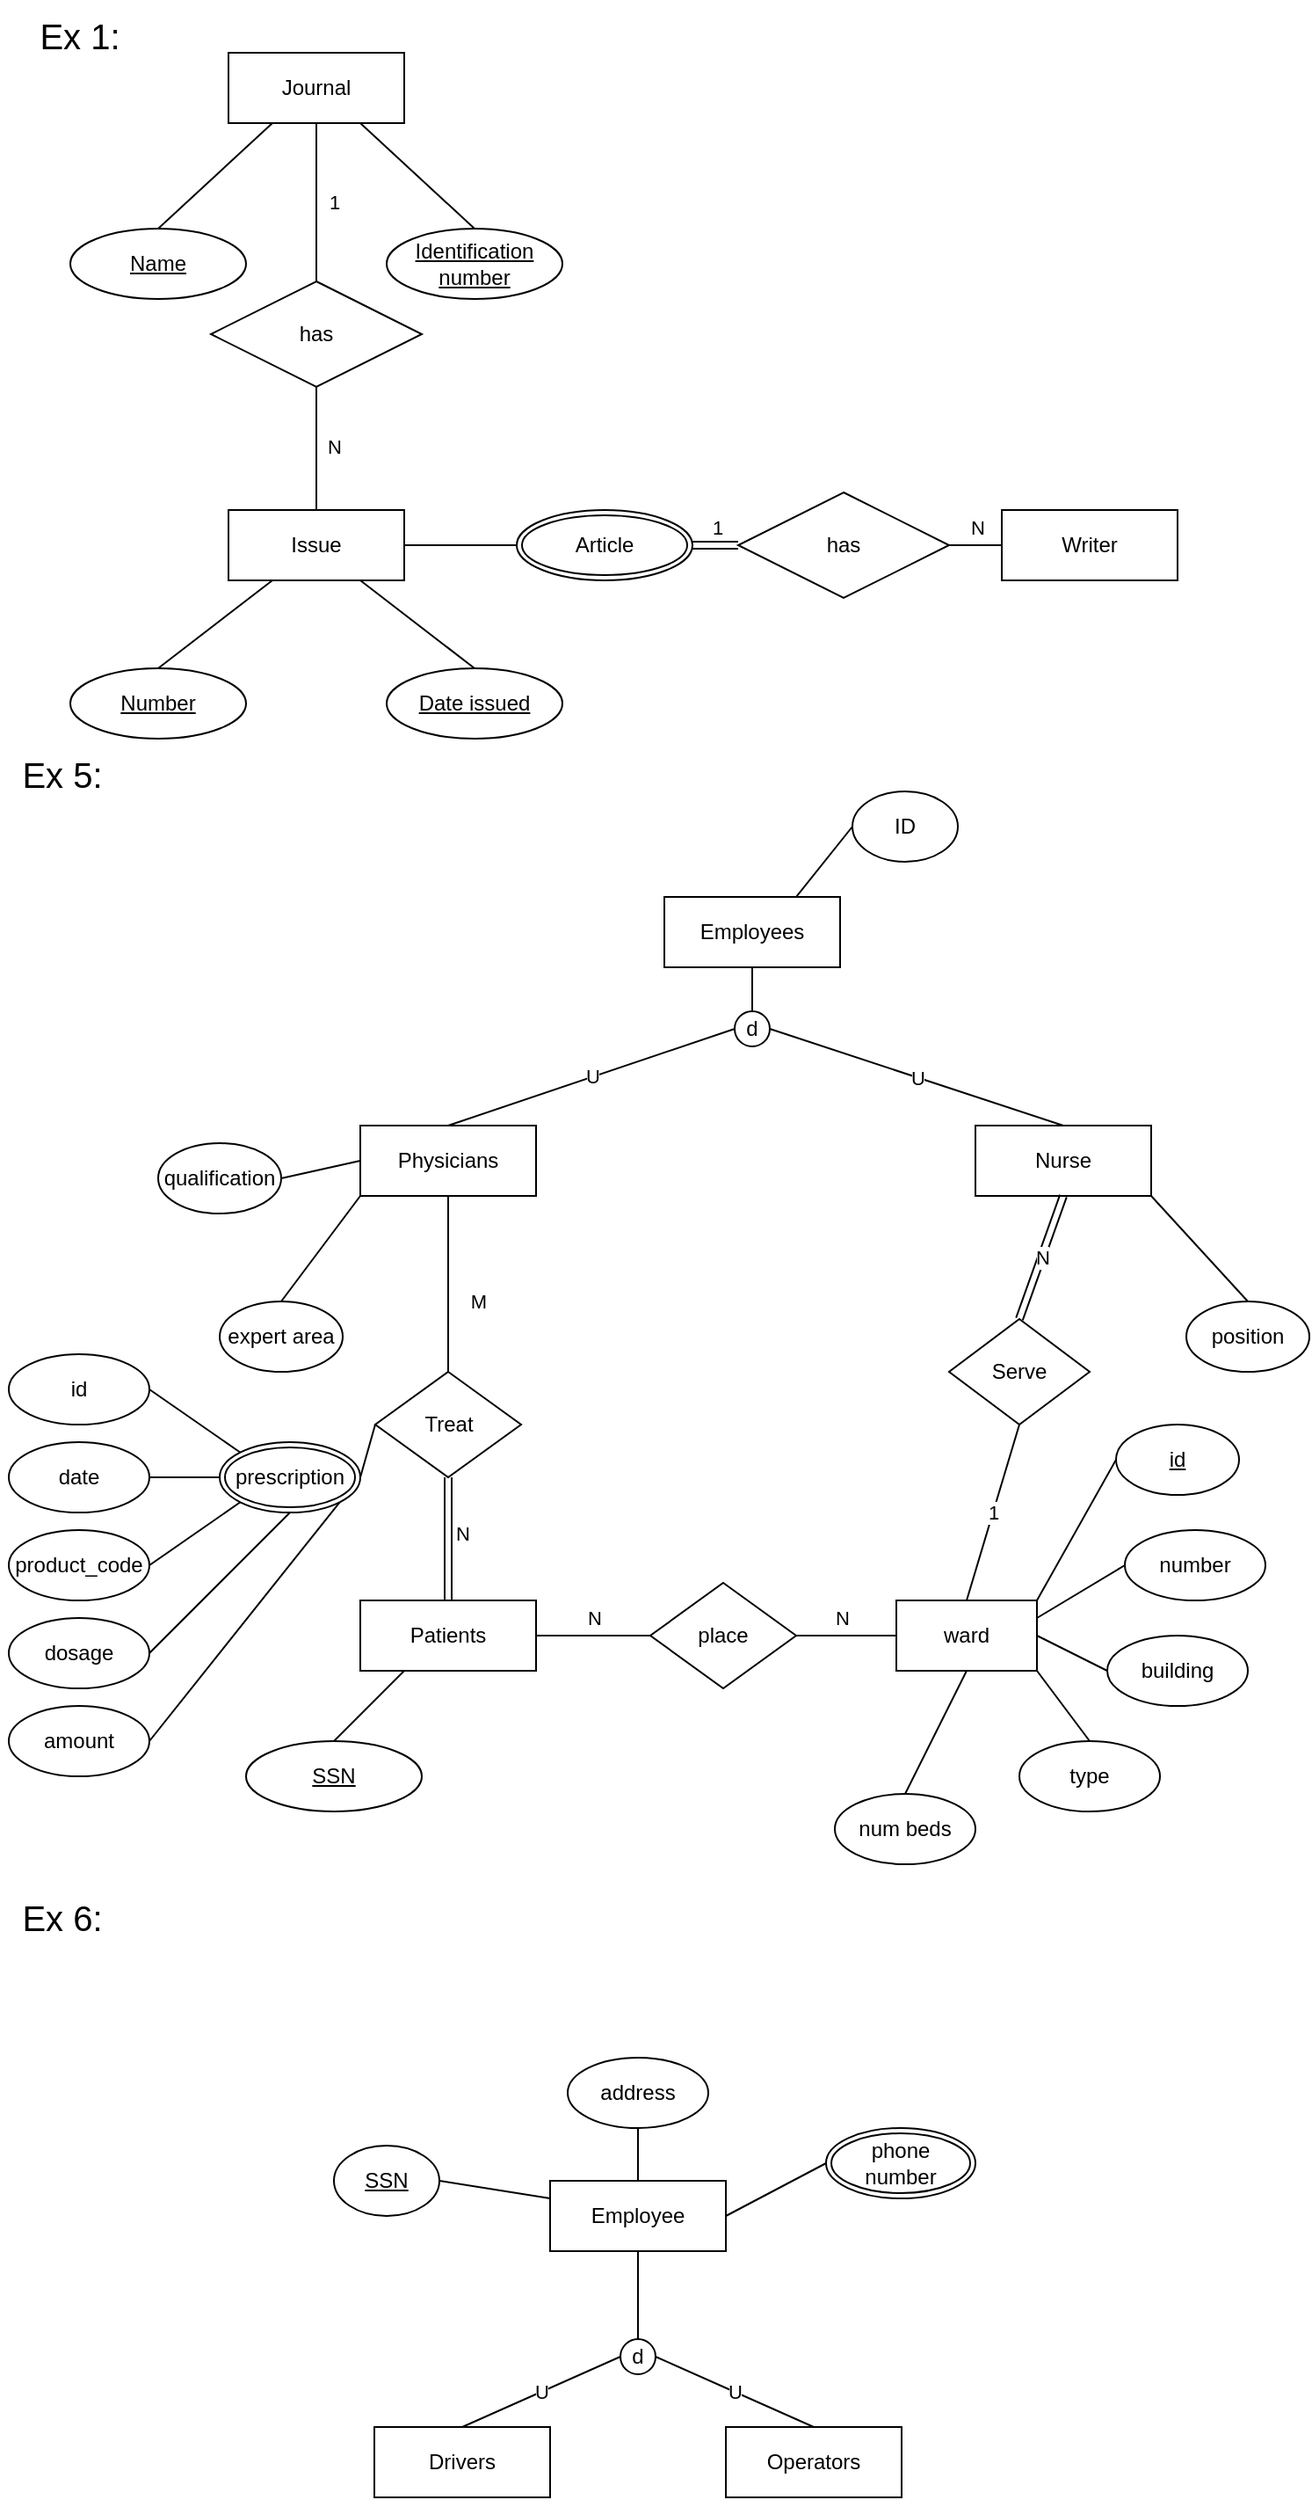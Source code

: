 <mxfile version="26.0.11">
  <diagram name="Page-1" id="UIqGySTKk7pjum6FMVzx">
    <mxGraphModel dx="1194" dy="774" grid="1" gridSize="10" guides="1" tooltips="1" connect="1" arrows="1" fold="1" page="1" pageScale="1" pageWidth="827" pageHeight="1169" math="0" shadow="0">
      <root>
        <mxCell id="0" />
        <mxCell id="1" parent="0" />
        <mxCell id="qwg6jyPVRreggVjpBVyG-2" value="&lt;font style=&quot;font-size: 20px;&quot;&gt;Ex 1:&lt;/font&gt;" style="text;html=1;align=center;verticalAlign=middle;resizable=0;points=[];autosize=1;strokeColor=none;fillColor=none;" parent="1" vertex="1">
          <mxGeometry x="30" y="10" width="70" height="40" as="geometry" />
        </mxCell>
        <mxCell id="-CfiqT4lN5I3vNptZYs3-5" value="" style="endArrow=none;html=1;rounded=0;entryX=0.25;entryY=1;entryDx=0;entryDy=0;exitX=0.5;exitY=0;exitDx=0;exitDy=0;" parent="1" source="-CfiqT4lN5I3vNptZYs3-27" target="-CfiqT4lN5I3vNptZYs3-28" edge="1">
          <mxGeometry width="50" height="50" relative="1" as="geometry">
            <mxPoint x="120" y="140" as="sourcePoint" />
            <mxPoint x="160" y="100" as="targetPoint" />
          </mxGeometry>
        </mxCell>
        <mxCell id="-CfiqT4lN5I3vNptZYs3-6" value="" style="endArrow=none;html=1;rounded=0;exitX=0.5;exitY=0;exitDx=0;exitDy=0;entryX=0.75;entryY=1;entryDx=0;entryDy=0;" parent="1" source="-CfiqT4lN5I3vNptZYs3-29" target="-CfiqT4lN5I3vNptZYs3-28" edge="1">
          <mxGeometry width="50" height="50" relative="1" as="geometry">
            <mxPoint x="277.574" y="151.716" as="sourcePoint" />
            <mxPoint x="210" y="90" as="targetPoint" />
          </mxGeometry>
        </mxCell>
        <mxCell id="-CfiqT4lN5I3vNptZYs3-9" value="" style="endArrow=none;html=1;rounded=0;entryX=0.5;entryY=0;entryDx=0;entryDy=0;exitX=0.5;exitY=1;exitDx=0;exitDy=0;" parent="1" source="-CfiqT4lN5I3vNptZYs3-28" target="-CfiqT4lN5I3vNptZYs3-30" edge="1">
          <mxGeometry width="50" height="50" relative="1" as="geometry">
            <mxPoint x="190" y="100" as="sourcePoint" />
            <mxPoint x="200" y="160" as="targetPoint" />
          </mxGeometry>
        </mxCell>
        <mxCell id="-CfiqT4lN5I3vNptZYs3-10" value="1" style="edgeLabel;html=1;align=center;verticalAlign=middle;resizable=0;points=[];" parent="-CfiqT4lN5I3vNptZYs3-9" vertex="1" connectable="0">
          <mxGeometry relative="1" as="geometry">
            <mxPoint x="10" as="offset" />
          </mxGeometry>
        </mxCell>
        <mxCell id="-CfiqT4lN5I3vNptZYs3-11" value="" style="endArrow=none;html=1;rounded=0;entryX=0.5;entryY=0;entryDx=0;entryDy=0;exitX=0.5;exitY=1;exitDx=0;exitDy=0;" parent="1" source="-CfiqT4lN5I3vNptZYs3-30" target="-CfiqT4lN5I3vNptZYs3-31" edge="1">
          <mxGeometry width="50" height="50" relative="1" as="geometry">
            <mxPoint x="200" y="240" as="sourcePoint" />
            <mxPoint x="200" y="290" as="targetPoint" />
          </mxGeometry>
        </mxCell>
        <mxCell id="-CfiqT4lN5I3vNptZYs3-13" value="N" style="edgeLabel;html=1;align=center;verticalAlign=middle;resizable=0;points=[];" parent="-CfiqT4lN5I3vNptZYs3-11" vertex="1" connectable="0">
          <mxGeometry x="-0.05" y="2" relative="1" as="geometry">
            <mxPoint x="8" as="offset" />
          </mxGeometry>
        </mxCell>
        <mxCell id="-CfiqT4lN5I3vNptZYs3-17" value="" style="endArrow=none;html=1;rounded=0;exitX=0.5;exitY=0;exitDx=0;exitDy=0;entryX=0.25;entryY=1;entryDx=0;entryDy=0;" parent="1" source="-CfiqT4lN5I3vNptZYs3-33" target="-CfiqT4lN5I3vNptZYs3-31" edge="1">
          <mxGeometry width="50" height="50" relative="1" as="geometry">
            <mxPoint x="122.426" y="411.716" as="sourcePoint" />
            <mxPoint x="170" y="350" as="targetPoint" />
          </mxGeometry>
        </mxCell>
        <mxCell id="-CfiqT4lN5I3vNptZYs3-19" value="" style="endArrow=none;html=1;rounded=0;exitX=0.5;exitY=0;exitDx=0;exitDy=0;entryX=0.75;entryY=1;entryDx=0;entryDy=0;" parent="1" source="-CfiqT4lN5I3vNptZYs3-34" target="-CfiqT4lN5I3vNptZYs3-31" edge="1">
          <mxGeometry width="50" height="50" relative="1" as="geometry">
            <mxPoint x="267.574" y="411.716" as="sourcePoint" />
            <mxPoint x="230" y="350" as="targetPoint" />
          </mxGeometry>
        </mxCell>
        <mxCell id="-CfiqT4lN5I3vNptZYs3-27" value="Name" style="ellipse;whiteSpace=wrap;html=1;align=center;fontStyle=4;" parent="1" vertex="1">
          <mxGeometry x="60" y="140" width="100" height="40" as="geometry" />
        </mxCell>
        <mxCell id="-CfiqT4lN5I3vNptZYs3-28" value="Journal" style="whiteSpace=wrap;html=1;align=center;" parent="1" vertex="1">
          <mxGeometry x="150" y="40" width="100" height="40" as="geometry" />
        </mxCell>
        <mxCell id="-CfiqT4lN5I3vNptZYs3-29" value="Identification number" style="ellipse;whiteSpace=wrap;html=1;align=center;fontStyle=4;" parent="1" vertex="1">
          <mxGeometry x="240" y="140" width="100" height="40" as="geometry" />
        </mxCell>
        <mxCell id="-CfiqT4lN5I3vNptZYs3-30" value="has" style="shape=rhombus;perimeter=rhombusPerimeter;whiteSpace=wrap;html=1;align=center;" parent="1" vertex="1">
          <mxGeometry x="140" y="170" width="120" height="60" as="geometry" />
        </mxCell>
        <mxCell id="-CfiqT4lN5I3vNptZYs3-31" value="Issue" style="whiteSpace=wrap;html=1;align=center;" parent="1" vertex="1">
          <mxGeometry x="150" y="300" width="100" height="40" as="geometry" />
        </mxCell>
        <mxCell id="-CfiqT4lN5I3vNptZYs3-33" value="Number" style="ellipse;whiteSpace=wrap;html=1;align=center;fontStyle=4;" parent="1" vertex="1">
          <mxGeometry x="60" y="390" width="100" height="40" as="geometry" />
        </mxCell>
        <mxCell id="-CfiqT4lN5I3vNptZYs3-34" value="Date issued" style="ellipse;whiteSpace=wrap;html=1;align=center;fontStyle=4;" parent="1" vertex="1">
          <mxGeometry x="240" y="390" width="100" height="40" as="geometry" />
        </mxCell>
        <mxCell id="-CfiqT4lN5I3vNptZYs3-37" value="Article" style="ellipse;shape=doubleEllipse;margin=3;whiteSpace=wrap;html=1;align=center;" parent="1" vertex="1">
          <mxGeometry x="314" y="300" width="100" height="40" as="geometry" />
        </mxCell>
        <mxCell id="-CfiqT4lN5I3vNptZYs3-40" value="" style="endArrow=none;html=1;rounded=0;exitX=1;exitY=0.5;exitDx=0;exitDy=0;entryX=0;entryY=0.5;entryDx=0;entryDy=0;" parent="1" source="-CfiqT4lN5I3vNptZYs3-31" target="-CfiqT4lN5I3vNptZYs3-37" edge="1">
          <mxGeometry width="50" height="50" relative="1" as="geometry">
            <mxPoint x="390" y="330" as="sourcePoint" />
            <mxPoint x="440" y="280" as="targetPoint" />
          </mxGeometry>
        </mxCell>
        <mxCell id="-CfiqT4lN5I3vNptZYs3-41" value="has" style="shape=rhombus;perimeter=rhombusPerimeter;whiteSpace=wrap;html=1;align=center;" parent="1" vertex="1">
          <mxGeometry x="440" y="290" width="120" height="60" as="geometry" />
        </mxCell>
        <mxCell id="-CfiqT4lN5I3vNptZYs3-44" value="Writer" style="whiteSpace=wrap;html=1;align=center;" parent="1" vertex="1">
          <mxGeometry x="590" y="300" width="100" height="40" as="geometry" />
        </mxCell>
        <mxCell id="-CfiqT4lN5I3vNptZYs3-45" value="" style="endArrow=none;html=1;rounded=0;exitX=1;exitY=0.5;exitDx=0;exitDy=0;shape=link;entryX=0;entryY=0.5;entryDx=0;entryDy=0;" parent="1" source="-CfiqT4lN5I3vNptZYs3-37" target="-CfiqT4lN5I3vNptZYs3-41" edge="1">
          <mxGeometry relative="1" as="geometry">
            <mxPoint x="340" y="310" as="sourcePoint" />
            <mxPoint x="460" y="320" as="targetPoint" />
          </mxGeometry>
        </mxCell>
        <mxCell id="-CfiqT4lN5I3vNptZYs3-48" value="1" style="edgeLabel;html=1;align=center;verticalAlign=middle;resizable=0;points=[];" parent="-CfiqT4lN5I3vNptZYs3-45" vertex="1" connectable="0">
          <mxGeometry x="0.248" y="2" relative="1" as="geometry">
            <mxPoint x="-2" y="-8" as="offset" />
          </mxGeometry>
        </mxCell>
        <mxCell id="-CfiqT4lN5I3vNptZYs3-47" value="" style="endArrow=none;html=1;rounded=0;exitX=1;exitY=0.5;exitDx=0;exitDy=0;entryX=0;entryY=0.5;entryDx=0;entryDy=0;" parent="1" source="-CfiqT4lN5I3vNptZYs3-41" target="-CfiqT4lN5I3vNptZYs3-44" edge="1">
          <mxGeometry relative="1" as="geometry">
            <mxPoint x="340" y="310" as="sourcePoint" />
            <mxPoint x="500" y="310" as="targetPoint" />
          </mxGeometry>
        </mxCell>
        <mxCell id="-CfiqT4lN5I3vNptZYs3-49" value="N" style="edgeLabel;html=1;align=center;verticalAlign=middle;resizable=0;points=[];" parent="-CfiqT4lN5I3vNptZYs3-47" vertex="1" connectable="0">
          <mxGeometry x="-0.562" y="-1" relative="1" as="geometry">
            <mxPoint x="9" y="-11" as="offset" />
          </mxGeometry>
        </mxCell>
        <mxCell id="hLEr48G3wW9EDYC4J8op-1" value="&lt;font style=&quot;font-size: 20px;&quot;&gt;Ex 5:&lt;/font&gt;" style="text;html=1;align=center;verticalAlign=middle;resizable=0;points=[];autosize=1;strokeColor=none;fillColor=none;" vertex="1" parent="1">
          <mxGeometry x="20" y="430" width="70" height="40" as="geometry" />
        </mxCell>
        <mxCell id="hLEr48G3wW9EDYC4J8op-2" value="Employees" style="whiteSpace=wrap;html=1;align=center;" vertex="1" parent="1">
          <mxGeometry x="398" y="520" width="100" height="40" as="geometry" />
        </mxCell>
        <mxCell id="hLEr48G3wW9EDYC4J8op-6" value="Physicians" style="whiteSpace=wrap;html=1;align=center;" vertex="1" parent="1">
          <mxGeometry x="225" y="650" width="100" height="40" as="geometry" />
        </mxCell>
        <mxCell id="hLEr48G3wW9EDYC4J8op-8" value="Nurse" style="whiteSpace=wrap;html=1;align=center;" vertex="1" parent="1">
          <mxGeometry x="575" y="650" width="100" height="40" as="geometry" />
        </mxCell>
        <mxCell id="hLEr48G3wW9EDYC4J8op-9" value="" style="endArrow=none;html=1;rounded=0;exitX=0.5;exitY=1;exitDx=0;exitDy=0;entryX=0.5;entryY=0;entryDx=0;entryDy=0;" edge="1" parent="1" source="hLEr48G3wW9EDYC4J8op-2" target="hLEr48G3wW9EDYC4J8op-11">
          <mxGeometry relative="1" as="geometry">
            <mxPoint x="395" y="710" as="sourcePoint" />
            <mxPoint x="448" y="580" as="targetPoint" />
          </mxGeometry>
        </mxCell>
        <mxCell id="hLEr48G3wW9EDYC4J8op-11" value="d" style="ellipse;whiteSpace=wrap;html=1;aspect=fixed;" vertex="1" parent="1">
          <mxGeometry x="438" y="585" width="20" height="20" as="geometry" />
        </mxCell>
        <mxCell id="hLEr48G3wW9EDYC4J8op-12" value="U" style="endArrow=none;html=1;rounded=0;exitX=0;exitY=0.5;exitDx=0;exitDy=0;entryX=0.5;entryY=0;entryDx=0;entryDy=0;" edge="1" parent="1" source="hLEr48G3wW9EDYC4J8op-11" target="hLEr48G3wW9EDYC4J8op-6">
          <mxGeometry relative="1" as="geometry">
            <mxPoint x="395" y="720" as="sourcePoint" />
            <mxPoint x="555" y="720" as="targetPoint" />
          </mxGeometry>
        </mxCell>
        <mxCell id="hLEr48G3wW9EDYC4J8op-14" value="U" style="endArrow=none;html=1;rounded=0;exitX=1;exitY=0.5;exitDx=0;exitDy=0;entryX=0.5;entryY=0;entryDx=0;entryDy=0;" edge="1" parent="1" source="hLEr48G3wW9EDYC4J8op-11" target="hLEr48G3wW9EDYC4J8op-8">
          <mxGeometry relative="1" as="geometry">
            <mxPoint x="458" y="615" as="sourcePoint" />
            <mxPoint x="458" y="660" as="targetPoint" />
          </mxGeometry>
        </mxCell>
        <mxCell id="hLEr48G3wW9EDYC4J8op-16" value="ID" style="ellipse;whiteSpace=wrap;html=1;align=center;" vertex="1" parent="1">
          <mxGeometry x="505" y="460" width="60" height="40" as="geometry" />
        </mxCell>
        <mxCell id="hLEr48G3wW9EDYC4J8op-17" value="" style="endArrow=none;html=1;rounded=0;exitX=0.75;exitY=0;exitDx=0;exitDy=0;entryX=0;entryY=0.5;entryDx=0;entryDy=0;" edge="1" parent="1" source="hLEr48G3wW9EDYC4J8op-2" target="hLEr48G3wW9EDYC4J8op-16">
          <mxGeometry relative="1" as="geometry">
            <mxPoint x="395" y="710" as="sourcePoint" />
            <mxPoint x="515" y="490" as="targetPoint" />
          </mxGeometry>
        </mxCell>
        <mxCell id="hLEr48G3wW9EDYC4J8op-18" value="qualification" style="ellipse;whiteSpace=wrap;html=1;align=center;" vertex="1" parent="1">
          <mxGeometry x="110" y="660" width="70" height="40" as="geometry" />
        </mxCell>
        <mxCell id="hLEr48G3wW9EDYC4J8op-19" value="expert area" style="ellipse;whiteSpace=wrap;html=1;align=center;" vertex="1" parent="1">
          <mxGeometry x="145" y="750" width="70" height="40" as="geometry" />
        </mxCell>
        <mxCell id="hLEr48G3wW9EDYC4J8op-20" value="" style="endArrow=none;html=1;rounded=0;exitX=0;exitY=0.5;exitDx=0;exitDy=0;entryX=1;entryY=0.5;entryDx=0;entryDy=0;" edge="1" parent="1" source="hLEr48G3wW9EDYC4J8op-6" target="hLEr48G3wW9EDYC4J8op-18">
          <mxGeometry relative="1" as="geometry">
            <mxPoint x="395" y="710" as="sourcePoint" />
            <mxPoint x="555" y="710" as="targetPoint" />
          </mxGeometry>
        </mxCell>
        <mxCell id="hLEr48G3wW9EDYC4J8op-21" value="" style="endArrow=none;html=1;rounded=0;exitX=0;exitY=1;exitDx=0;exitDy=0;entryX=0.5;entryY=0;entryDx=0;entryDy=0;" edge="1" parent="1" source="hLEr48G3wW9EDYC4J8op-6" target="hLEr48G3wW9EDYC4J8op-19">
          <mxGeometry relative="1" as="geometry">
            <mxPoint x="235" y="680" as="sourcePoint" />
            <mxPoint x="190" y="690" as="targetPoint" />
          </mxGeometry>
        </mxCell>
        <mxCell id="hLEr48G3wW9EDYC4J8op-23" value="position" style="ellipse;whiteSpace=wrap;html=1;align=center;" vertex="1" parent="1">
          <mxGeometry x="695" y="750" width="70" height="40" as="geometry" />
        </mxCell>
        <mxCell id="hLEr48G3wW9EDYC4J8op-25" value="" style="endArrow=none;html=1;rounded=0;exitX=1;exitY=1;exitDx=0;exitDy=0;entryX=0.5;entryY=0;entryDx=0;entryDy=0;" edge="1" parent="1" source="hLEr48G3wW9EDYC4J8op-8" target="hLEr48G3wW9EDYC4J8op-23">
          <mxGeometry relative="1" as="geometry">
            <mxPoint x="685" y="680" as="sourcePoint" />
            <mxPoint x="755" y="690" as="targetPoint" />
          </mxGeometry>
        </mxCell>
        <mxCell id="hLEr48G3wW9EDYC4J8op-26" value="Treat" style="shape=rhombus;perimeter=rhombusPerimeter;whiteSpace=wrap;html=1;align=center;" vertex="1" parent="1">
          <mxGeometry x="233.5" y="790" width="83" height="60" as="geometry" />
        </mxCell>
        <mxCell id="hLEr48G3wW9EDYC4J8op-27" value="M" style="endArrow=none;html=1;rounded=0;exitX=0.5;exitY=1;exitDx=0;exitDy=0;entryX=0.5;entryY=0;entryDx=0;entryDy=0;" edge="1" parent="1" source="hLEr48G3wW9EDYC4J8op-6" target="hLEr48G3wW9EDYC4J8op-26">
          <mxGeometry x="0.197" y="17" relative="1" as="geometry">
            <mxPoint x="395" y="710" as="sourcePoint" />
            <mxPoint x="555" y="710" as="targetPoint" />
            <mxPoint as="offset" />
          </mxGeometry>
        </mxCell>
        <mxCell id="hLEr48G3wW9EDYC4J8op-28" value="Patients" style="whiteSpace=wrap;html=1;align=center;" vertex="1" parent="1">
          <mxGeometry x="225" y="920" width="100" height="40" as="geometry" />
        </mxCell>
        <mxCell id="hLEr48G3wW9EDYC4J8op-29" value="N" style="shape=link;html=1;rounded=0;exitX=0.5;exitY=1;exitDx=0;exitDy=0;entryX=0.5;entryY=0;entryDx=0;entryDy=0;" edge="1" parent="1" source="hLEr48G3wW9EDYC4J8op-26" target="hLEr48G3wW9EDYC4J8op-28">
          <mxGeometry x="-0.095" y="8" relative="1" as="geometry">
            <mxPoint x="395" y="780" as="sourcePoint" />
            <mxPoint x="555" y="780" as="targetPoint" />
            <mxPoint as="offset" />
          </mxGeometry>
        </mxCell>
        <mxCell id="hLEr48G3wW9EDYC4J8op-32" value="" style="endArrow=none;html=1;rounded=0;exitX=0;exitY=0.5;exitDx=0;exitDy=0;entryX=1;entryY=0.5;entryDx=0;entryDy=0;" edge="1" parent="1" source="hLEr48G3wW9EDYC4J8op-26" target="hLEr48G3wW9EDYC4J8op-49">
          <mxGeometry relative="1" as="geometry">
            <mxPoint x="395" y="780" as="sourcePoint" />
            <mxPoint x="220" y="840" as="targetPoint" />
          </mxGeometry>
        </mxCell>
        <mxCell id="hLEr48G3wW9EDYC4J8op-33" value="id" style="ellipse;whiteSpace=wrap;html=1;align=center;" vertex="1" parent="1">
          <mxGeometry x="25" y="780" width="80" height="40" as="geometry" />
        </mxCell>
        <mxCell id="hLEr48G3wW9EDYC4J8op-34" value="date" style="ellipse;whiteSpace=wrap;html=1;align=center;" vertex="1" parent="1">
          <mxGeometry x="25" y="830" width="80" height="40" as="geometry" />
        </mxCell>
        <mxCell id="hLEr48G3wW9EDYC4J8op-35" value="product_code" style="ellipse;whiteSpace=wrap;html=1;align=center;" vertex="1" parent="1">
          <mxGeometry x="25" y="880" width="80" height="40" as="geometry" />
        </mxCell>
        <mxCell id="hLEr48G3wW9EDYC4J8op-36" value="dosage" style="ellipse;whiteSpace=wrap;html=1;align=center;" vertex="1" parent="1">
          <mxGeometry x="25" y="930" width="80" height="40" as="geometry" />
        </mxCell>
        <mxCell id="hLEr48G3wW9EDYC4J8op-37" value="" style="endArrow=none;html=1;rounded=0;exitX=0;exitY=0;exitDx=0;exitDy=0;entryX=1;entryY=0.5;entryDx=0;entryDy=0;" edge="1" parent="1" source="hLEr48G3wW9EDYC4J8op-49" target="hLEr48G3wW9EDYC4J8op-33">
          <mxGeometry relative="1" as="geometry">
            <mxPoint x="140" y="840" as="sourcePoint" />
            <mxPoint x="520" y="740" as="targetPoint" />
          </mxGeometry>
        </mxCell>
        <mxCell id="hLEr48G3wW9EDYC4J8op-38" value="" style="endArrow=none;html=1;rounded=0;exitX=0;exitY=0.5;exitDx=0;exitDy=0;entryX=1;entryY=0.5;entryDx=0;entryDy=0;" edge="1" parent="1" source="hLEr48G3wW9EDYC4J8op-49" target="hLEr48G3wW9EDYC4J8op-34">
          <mxGeometry relative="1" as="geometry">
            <mxPoint x="151.716" y="854.142" as="sourcePoint" />
            <mxPoint x="115" y="810" as="targetPoint" />
          </mxGeometry>
        </mxCell>
        <mxCell id="hLEr48G3wW9EDYC4J8op-39" value="" style="endArrow=none;html=1;rounded=0;exitX=0;exitY=1;exitDx=0;exitDy=0;entryX=1;entryY=0.5;entryDx=0;entryDy=0;" edge="1" parent="1" source="hLEr48G3wW9EDYC4J8op-49" target="hLEr48G3wW9EDYC4J8op-35">
          <mxGeometry relative="1" as="geometry">
            <mxPoint x="180" y="860" as="sourcePoint" />
            <mxPoint x="115" y="860" as="targetPoint" />
          </mxGeometry>
        </mxCell>
        <mxCell id="hLEr48G3wW9EDYC4J8op-40" value="" style="endArrow=none;html=1;rounded=0;exitX=0.5;exitY=1;exitDx=0;exitDy=0;entryX=1;entryY=0.5;entryDx=0;entryDy=0;" edge="1" parent="1" source="hLEr48G3wW9EDYC4J8op-49" target="hLEr48G3wW9EDYC4J8op-36">
          <mxGeometry relative="1" as="geometry">
            <mxPoint x="208.284" y="854.142" as="sourcePoint" />
            <mxPoint x="115" y="910" as="targetPoint" />
          </mxGeometry>
        </mxCell>
        <mxCell id="hLEr48G3wW9EDYC4J8op-41" value="amount" style="ellipse;whiteSpace=wrap;html=1;align=center;" vertex="1" parent="1">
          <mxGeometry x="25" y="980" width="80" height="40" as="geometry" />
        </mxCell>
        <mxCell id="hLEr48G3wW9EDYC4J8op-42" value="" style="endArrow=none;html=1;rounded=0;exitX=1;exitY=1;exitDx=0;exitDy=0;entryX=1;entryY=0.5;entryDx=0;entryDy=0;" edge="1" parent="1" source="hLEr48G3wW9EDYC4J8op-49" target="hLEr48G3wW9EDYC4J8op-41">
          <mxGeometry relative="1" as="geometry">
            <mxPoint x="208.284" y="854.142" as="sourcePoint" />
            <mxPoint x="520" y="740" as="targetPoint" />
          </mxGeometry>
        </mxCell>
        <mxCell id="hLEr48G3wW9EDYC4J8op-44" value="place" style="shape=rhombus;perimeter=rhombusPerimeter;whiteSpace=wrap;html=1;align=center;" vertex="1" parent="1">
          <mxGeometry x="390" y="910" width="83" height="60" as="geometry" />
        </mxCell>
        <mxCell id="hLEr48G3wW9EDYC4J8op-45" value="N" style="endArrow=none;html=1;rounded=0;exitX=1;exitY=0.5;exitDx=0;exitDy=0;entryX=0;entryY=0.5;entryDx=0;entryDy=0;" edge="1" parent="1" source="hLEr48G3wW9EDYC4J8op-28" target="hLEr48G3wW9EDYC4J8op-44">
          <mxGeometry y="10" relative="1" as="geometry">
            <mxPoint x="230" y="850" as="sourcePoint" />
            <mxPoint x="115" y="1010" as="targetPoint" />
            <mxPoint as="offset" />
          </mxGeometry>
        </mxCell>
        <mxCell id="hLEr48G3wW9EDYC4J8op-47" value="SSN" style="ellipse;whiteSpace=wrap;html=1;align=center;fontStyle=4;" vertex="1" parent="1">
          <mxGeometry x="160" y="1000" width="100" height="40" as="geometry" />
        </mxCell>
        <mxCell id="hLEr48G3wW9EDYC4J8op-48" value="" style="endArrow=none;html=1;rounded=0;exitX=0.25;exitY=1;exitDx=0;exitDy=0;entryX=0.5;entryY=0;entryDx=0;entryDy=0;" edge="1" parent="1" source="hLEr48G3wW9EDYC4J8op-28" target="hLEr48G3wW9EDYC4J8op-47">
          <mxGeometry relative="1" as="geometry">
            <mxPoint x="230" y="850" as="sourcePoint" />
            <mxPoint x="115" y="1010" as="targetPoint" />
          </mxGeometry>
        </mxCell>
        <mxCell id="hLEr48G3wW9EDYC4J8op-49" value="prescription" style="ellipse;shape=doubleEllipse;margin=3;whiteSpace=wrap;html=1;align=center;" vertex="1" parent="1">
          <mxGeometry x="145" y="830" width="80" height="40" as="geometry" />
        </mxCell>
        <mxCell id="hLEr48G3wW9EDYC4J8op-50" value="ward" style="whiteSpace=wrap;html=1;align=center;" vertex="1" parent="1">
          <mxGeometry x="530" y="920" width="80" height="40" as="geometry" />
        </mxCell>
        <mxCell id="hLEr48G3wW9EDYC4J8op-51" value="N" style="endArrow=none;html=1;rounded=0;exitX=1;exitY=0.5;exitDx=0;exitDy=0;entryX=0;entryY=0.5;entryDx=0;entryDy=0;" edge="1" parent="1" source="hLEr48G3wW9EDYC4J8op-44" target="hLEr48G3wW9EDYC4J8op-50">
          <mxGeometry x="-0.111" y="10" relative="1" as="geometry">
            <mxPoint x="335" y="950" as="sourcePoint" />
            <mxPoint x="385" y="950" as="targetPoint" />
            <mxPoint as="offset" />
          </mxGeometry>
        </mxCell>
        <mxCell id="hLEr48G3wW9EDYC4J8op-52" value="Serve" style="shape=rhombus;perimeter=rhombusPerimeter;whiteSpace=wrap;html=1;align=center;" vertex="1" parent="1">
          <mxGeometry x="560" y="760" width="80" height="60" as="geometry" />
        </mxCell>
        <mxCell id="hLEr48G3wW9EDYC4J8op-53" value="N" style="endArrow=none;html=1;rounded=0;exitX=0.5;exitY=1;exitDx=0;exitDy=0;entryX=0.5;entryY=0;entryDx=0;entryDy=0;shape=link;" edge="1" parent="1" source="hLEr48G3wW9EDYC4J8op-8" target="hLEr48G3wW9EDYC4J8op-52">
          <mxGeometry relative="1" as="geometry">
            <mxPoint x="360" y="750" as="sourcePoint" />
            <mxPoint x="520" y="750" as="targetPoint" />
          </mxGeometry>
        </mxCell>
        <mxCell id="hLEr48G3wW9EDYC4J8op-54" value="1" style="endArrow=none;html=1;rounded=0;exitX=0.5;exitY=1;exitDx=0;exitDy=0;entryX=0.5;entryY=0;entryDx=0;entryDy=0;" edge="1" parent="1" source="hLEr48G3wW9EDYC4J8op-52" target="hLEr48G3wW9EDYC4J8op-50">
          <mxGeometry relative="1" as="geometry">
            <mxPoint x="635" y="700" as="sourcePoint" />
            <mxPoint x="610" y="770" as="targetPoint" />
          </mxGeometry>
        </mxCell>
        <mxCell id="hLEr48G3wW9EDYC4J8op-55" value="number" style="ellipse;whiteSpace=wrap;html=1;align=center;" vertex="1" parent="1">
          <mxGeometry x="660" y="880" width="80" height="40" as="geometry" />
        </mxCell>
        <mxCell id="hLEr48G3wW9EDYC4J8op-56" value="building" style="ellipse;whiteSpace=wrap;html=1;align=center;" vertex="1" parent="1">
          <mxGeometry x="650" y="940" width="80" height="40" as="geometry" />
        </mxCell>
        <mxCell id="hLEr48G3wW9EDYC4J8op-57" value="num beds" style="ellipse;whiteSpace=wrap;html=1;align=center;" vertex="1" parent="1">
          <mxGeometry x="495" y="1030" width="80" height="40" as="geometry" />
        </mxCell>
        <mxCell id="hLEr48G3wW9EDYC4J8op-58" value="type" style="ellipse;whiteSpace=wrap;html=1;align=center;" vertex="1" parent="1">
          <mxGeometry x="600" y="1000" width="80" height="40" as="geometry" />
        </mxCell>
        <mxCell id="hLEr48G3wW9EDYC4J8op-60" value="id" style="ellipse;whiteSpace=wrap;html=1;align=center;fontStyle=4;" vertex="1" parent="1">
          <mxGeometry x="655" y="820" width="70" height="40" as="geometry" />
        </mxCell>
        <mxCell id="hLEr48G3wW9EDYC4J8op-61" value="" style="endArrow=none;html=1;rounded=0;exitX=0;exitY=0.5;exitDx=0;exitDy=0;entryX=1;entryY=0;entryDx=0;entryDy=0;" edge="1" parent="1" source="hLEr48G3wW9EDYC4J8op-60" target="hLEr48G3wW9EDYC4J8op-50">
          <mxGeometry relative="1" as="geometry">
            <mxPoint x="610" y="830" as="sourcePoint" />
            <mxPoint x="580" y="930" as="targetPoint" />
          </mxGeometry>
        </mxCell>
        <mxCell id="hLEr48G3wW9EDYC4J8op-62" value="" style="endArrow=none;html=1;rounded=0;exitX=0;exitY=0.5;exitDx=0;exitDy=0;entryX=1;entryY=0.25;entryDx=0;entryDy=0;" edge="1" parent="1" source="hLEr48G3wW9EDYC4J8op-55" target="hLEr48G3wW9EDYC4J8op-50">
          <mxGeometry relative="1" as="geometry">
            <mxPoint x="665" y="850" as="sourcePoint" />
            <mxPoint x="620" y="930" as="targetPoint" />
          </mxGeometry>
        </mxCell>
        <mxCell id="hLEr48G3wW9EDYC4J8op-63" value="" style="endArrow=none;html=1;rounded=0;exitX=0;exitY=0.5;exitDx=0;exitDy=0;entryX=1;entryY=0.5;entryDx=0;entryDy=0;" edge="1" parent="1" source="hLEr48G3wW9EDYC4J8op-56" target="hLEr48G3wW9EDYC4J8op-50">
          <mxGeometry relative="1" as="geometry">
            <mxPoint x="670" y="910" as="sourcePoint" />
            <mxPoint x="620" y="940" as="targetPoint" />
          </mxGeometry>
        </mxCell>
        <mxCell id="hLEr48G3wW9EDYC4J8op-64" value="" style="endArrow=none;html=1;rounded=0;exitX=0.5;exitY=0;exitDx=0;exitDy=0;entryX=1;entryY=1;entryDx=0;entryDy=0;" edge="1" parent="1" source="hLEr48G3wW9EDYC4J8op-58" target="hLEr48G3wW9EDYC4J8op-50">
          <mxGeometry relative="1" as="geometry">
            <mxPoint x="660" y="970" as="sourcePoint" />
            <mxPoint x="620" y="950" as="targetPoint" />
          </mxGeometry>
        </mxCell>
        <mxCell id="hLEr48G3wW9EDYC4J8op-65" value="" style="endArrow=none;html=1;rounded=0;exitX=0.5;exitY=0;exitDx=0;exitDy=0;entryX=0.5;entryY=1;entryDx=0;entryDy=0;" edge="1" parent="1" source="hLEr48G3wW9EDYC4J8op-57" target="hLEr48G3wW9EDYC4J8op-50">
          <mxGeometry relative="1" as="geometry">
            <mxPoint x="650" y="1010" as="sourcePoint" />
            <mxPoint x="620" y="970" as="targetPoint" />
          </mxGeometry>
        </mxCell>
        <mxCell id="hLEr48G3wW9EDYC4J8op-66" value="&lt;font style=&quot;font-size: 20px;&quot;&gt;Ex 6:&lt;/font&gt;" style="text;html=1;align=center;verticalAlign=middle;resizable=0;points=[];autosize=1;strokeColor=none;fillColor=none;" vertex="1" parent="1">
          <mxGeometry x="20" y="1080" width="70" height="40" as="geometry" />
        </mxCell>
        <mxCell id="hLEr48G3wW9EDYC4J8op-67" value="Employee" style="whiteSpace=wrap;html=1;align=center;" vertex="1" parent="1">
          <mxGeometry x="333" y="1250" width="100" height="40" as="geometry" />
        </mxCell>
        <mxCell id="hLEr48G3wW9EDYC4J8op-68" value="Drivers" style="whiteSpace=wrap;html=1;align=center;" vertex="1" parent="1">
          <mxGeometry x="233" y="1390" width="100" height="40" as="geometry" />
        </mxCell>
        <mxCell id="hLEr48G3wW9EDYC4J8op-69" value="Operators" style="whiteSpace=wrap;html=1;align=center;" vertex="1" parent="1">
          <mxGeometry x="433" y="1390" width="100" height="40" as="geometry" />
        </mxCell>
        <mxCell id="hLEr48G3wW9EDYC4J8op-70" value="d" style="ellipse;whiteSpace=wrap;html=1;aspect=fixed;" vertex="1" parent="1">
          <mxGeometry x="373" y="1340" width="20" height="20" as="geometry" />
        </mxCell>
        <mxCell id="hLEr48G3wW9EDYC4J8op-71" value="U" style="endArrow=none;html=1;rounded=0;exitX=0;exitY=0.5;exitDx=0;exitDy=0;entryX=0.5;entryY=0;entryDx=0;entryDy=0;" edge="1" parent="1" source="hLEr48G3wW9EDYC4J8op-70" target="hLEr48G3wW9EDYC4J8op-68">
          <mxGeometry relative="1" as="geometry">
            <mxPoint x="330" y="1475" as="sourcePoint" />
            <mxPoint x="490" y="1475" as="targetPoint" />
          </mxGeometry>
        </mxCell>
        <mxCell id="hLEr48G3wW9EDYC4J8op-72" value="U" style="endArrow=none;html=1;rounded=0;exitX=1;exitY=0.5;exitDx=0;exitDy=0;entryX=0.5;entryY=0;entryDx=0;entryDy=0;" edge="1" parent="1" source="hLEr48G3wW9EDYC4J8op-70" target="hLEr48G3wW9EDYC4J8op-69">
          <mxGeometry relative="1" as="geometry">
            <mxPoint x="393" y="1370" as="sourcePoint" />
            <mxPoint x="393" y="1415" as="targetPoint" />
          </mxGeometry>
        </mxCell>
        <mxCell id="hLEr48G3wW9EDYC4J8op-74" value="" style="endArrow=none;html=1;rounded=0;exitX=0.5;exitY=1;exitDx=0;exitDy=0;entryX=0.5;entryY=0;entryDx=0;entryDy=0;" edge="1" parent="1" source="hLEr48G3wW9EDYC4J8op-67" target="hLEr48G3wW9EDYC4J8op-70">
          <mxGeometry relative="1" as="geometry">
            <mxPoint x="290" y="1190" as="sourcePoint" />
            <mxPoint x="450" y="1190" as="targetPoint" />
          </mxGeometry>
        </mxCell>
        <mxCell id="hLEr48G3wW9EDYC4J8op-75" value="SSN" style="ellipse;whiteSpace=wrap;html=1;align=center;fontStyle=4;" vertex="1" parent="1">
          <mxGeometry x="210" y="1230" width="60" height="40" as="geometry" />
        </mxCell>
        <mxCell id="hLEr48G3wW9EDYC4J8op-76" value="" style="endArrow=none;html=1;rounded=0;exitX=0;exitY=0.25;exitDx=0;exitDy=0;entryX=1;entryY=0.5;entryDx=0;entryDy=0;" edge="1" parent="1" source="hLEr48G3wW9EDYC4J8op-67" target="hLEr48G3wW9EDYC4J8op-75">
          <mxGeometry relative="1" as="geometry">
            <mxPoint x="393" y="1300" as="sourcePoint" />
            <mxPoint x="393" y="1350" as="targetPoint" />
          </mxGeometry>
        </mxCell>
        <mxCell id="hLEr48G3wW9EDYC4J8op-77" value="address" style="ellipse;whiteSpace=wrap;html=1;align=center;" vertex="1" parent="1">
          <mxGeometry x="343" y="1180" width="80" height="40" as="geometry" />
        </mxCell>
        <mxCell id="hLEr48G3wW9EDYC4J8op-78" value="" style="endArrow=none;html=1;rounded=0;exitX=0.5;exitY=0;exitDx=0;exitDy=0;entryX=0.5;entryY=1;entryDx=0;entryDy=0;" edge="1" parent="1" source="hLEr48G3wW9EDYC4J8op-67" target="hLEr48G3wW9EDYC4J8op-77">
          <mxGeometry relative="1" as="geometry">
            <mxPoint x="343" y="1270" as="sourcePoint" />
            <mxPoint x="280" y="1260" as="targetPoint" />
          </mxGeometry>
        </mxCell>
        <mxCell id="hLEr48G3wW9EDYC4J8op-79" value="phone number" style="ellipse;shape=doubleEllipse;margin=3;whiteSpace=wrap;html=1;align=center;" vertex="1" parent="1">
          <mxGeometry x="490" y="1220" width="85" height="40" as="geometry" />
        </mxCell>
        <mxCell id="hLEr48G3wW9EDYC4J8op-80" value="" style="endArrow=none;html=1;rounded=0;exitX=1;exitY=0.5;exitDx=0;exitDy=0;entryX=0;entryY=0.5;entryDx=0;entryDy=0;" edge="1" parent="1" source="hLEr48G3wW9EDYC4J8op-67" target="hLEr48G3wW9EDYC4J8op-79">
          <mxGeometry relative="1" as="geometry">
            <mxPoint x="393" y="1260" as="sourcePoint" />
            <mxPoint x="393" y="1230" as="targetPoint" />
          </mxGeometry>
        </mxCell>
      </root>
    </mxGraphModel>
  </diagram>
</mxfile>
